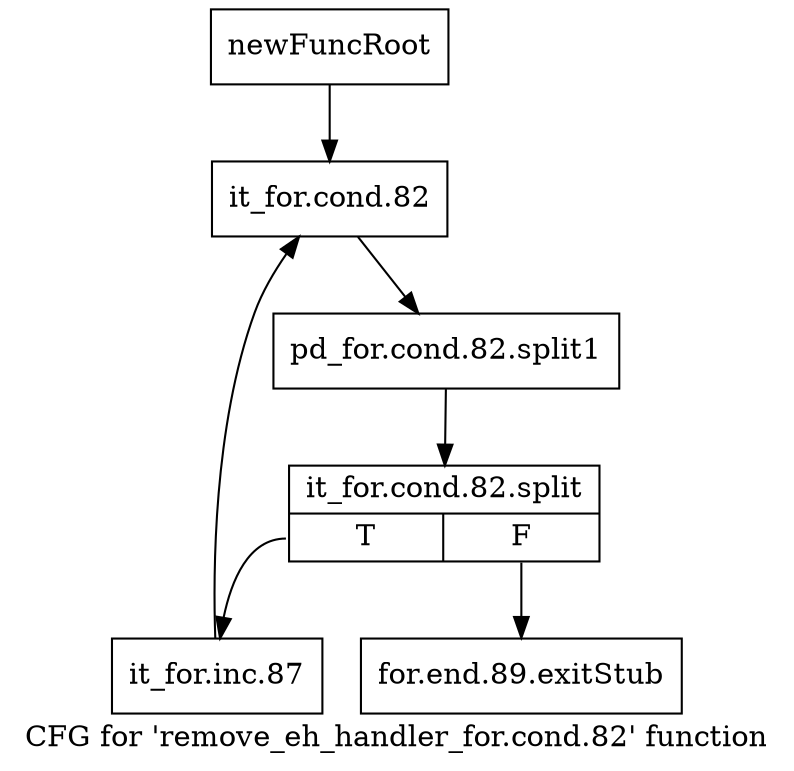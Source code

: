 digraph "CFG for 'remove_eh_handler_for.cond.82' function" {
	label="CFG for 'remove_eh_handler_for.cond.82' function";

	Node0xacebed0 [shape=record,label="{newFuncRoot}"];
	Node0xacebed0 -> Node0xacebf70;
	Node0xacebf20 [shape=record,label="{for.end.89.exitStub}"];
	Node0xacebf70 [shape=record,label="{it_for.cond.82}"];
	Node0xacebf70 -> Node0xf60e1a0;
	Node0xf60e1a0 [shape=record,label="{pd_for.cond.82.split1}"];
	Node0xf60e1a0 -> Node0xf61de80;
	Node0xf61de80 [shape=record,label="{it_for.cond.82.split|{<s0>T|<s1>F}}"];
	Node0xf61de80:s0 -> Node0xacebfc0;
	Node0xf61de80:s1 -> Node0xacebf20;
	Node0xacebfc0 [shape=record,label="{it_for.inc.87}"];
	Node0xacebfc0 -> Node0xacebf70;
}

